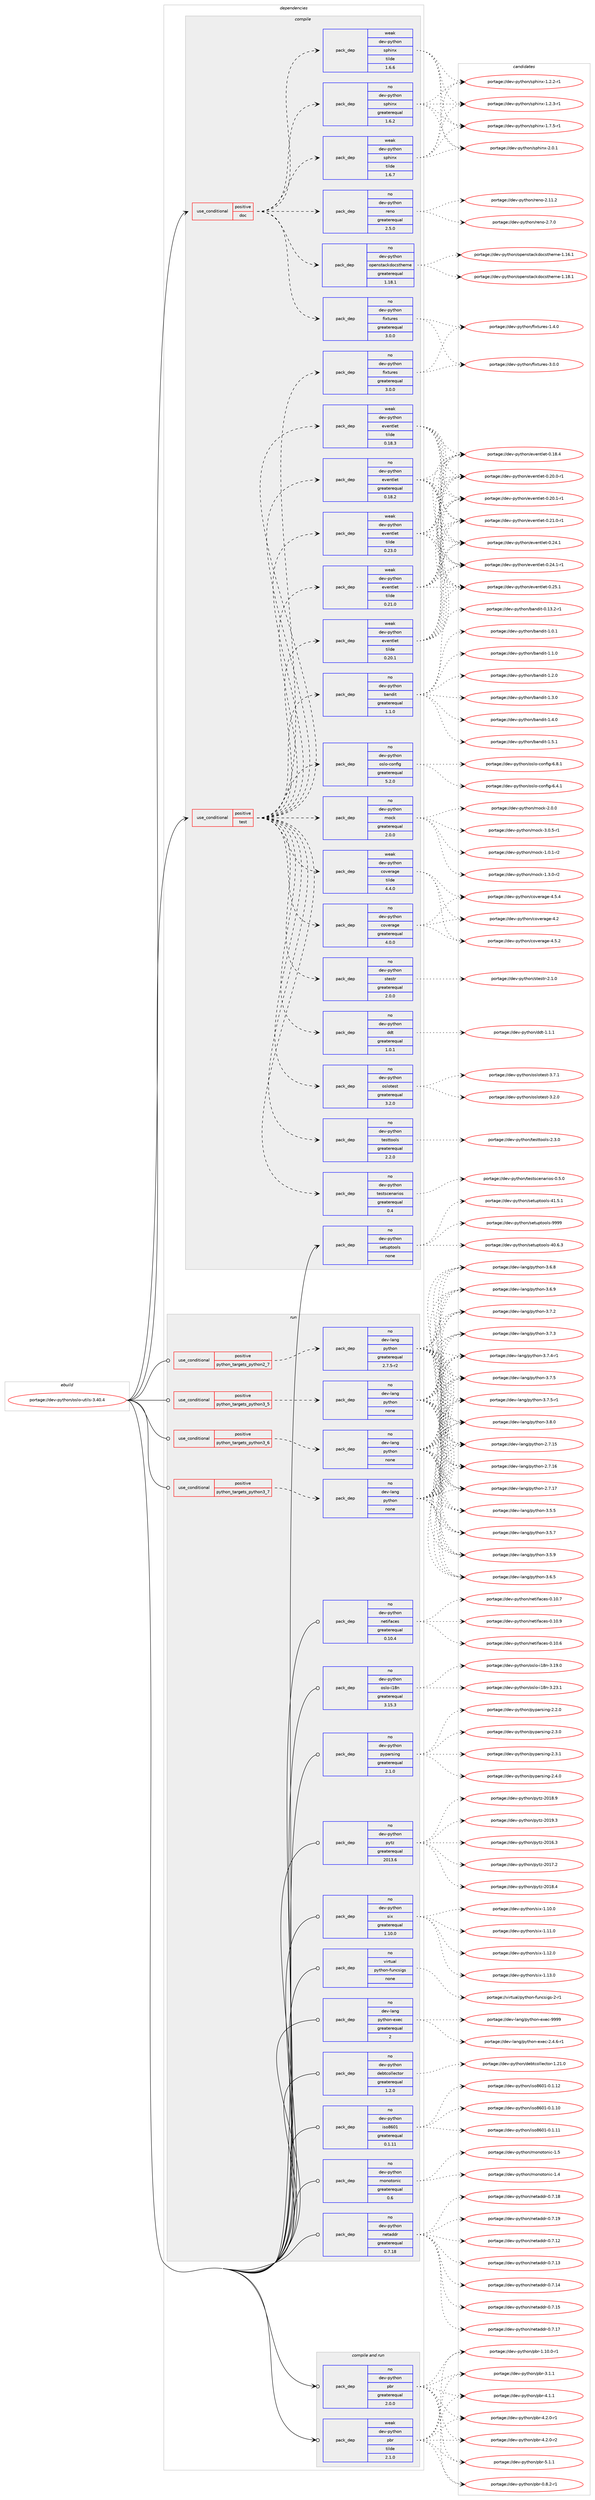 digraph prolog {

# *************
# Graph options
# *************

newrank=true;
concentrate=true;
compound=true;
graph [rankdir=LR,fontname=Helvetica,fontsize=10,ranksep=1.5];#, ranksep=2.5, nodesep=0.2];
edge  [arrowhead=vee];
node  [fontname=Helvetica,fontsize=10];

# **********
# The ebuild
# **********

subgraph cluster_leftcol {
color=gray;
rank=same;
label=<<i>ebuild</i>>;
id [label="portage://dev-python/oslo-utils-3.40.4", color=red, width=4, href="../dev-python/oslo-utils-3.40.4.svg"];
}

# ****************
# The dependencies
# ****************

subgraph cluster_midcol {
color=gray;
label=<<i>dependencies</i>>;
subgraph cluster_compile {
fillcolor="#eeeeee";
style=filled;
label=<<i>compile</i>>;
subgraph cond33153 {
dependency154544 [label=<<TABLE BORDER="0" CELLBORDER="1" CELLSPACING="0" CELLPADDING="4"><TR><TD ROWSPAN="3" CELLPADDING="10">use_conditional</TD></TR><TR><TD>positive</TD></TR><TR><TD>doc</TD></TR></TABLE>>, shape=none, color=red];
subgraph pack118060 {
dependency154545 [label=<<TABLE BORDER="0" CELLBORDER="1" CELLSPACING="0" CELLPADDING="4" WIDTH="220"><TR><TD ROWSPAN="6" CELLPADDING="30">pack_dep</TD></TR><TR><TD WIDTH="110">no</TD></TR><TR><TD>dev-python</TD></TR><TR><TD>sphinx</TD></TR><TR><TD>greaterequal</TD></TR><TR><TD>1.6.2</TD></TR></TABLE>>, shape=none, color=blue];
}
dependency154544:e -> dependency154545:w [weight=20,style="dashed",arrowhead="vee"];
subgraph pack118061 {
dependency154546 [label=<<TABLE BORDER="0" CELLBORDER="1" CELLSPACING="0" CELLPADDING="4" WIDTH="220"><TR><TD ROWSPAN="6" CELLPADDING="30">pack_dep</TD></TR><TR><TD WIDTH="110">weak</TD></TR><TR><TD>dev-python</TD></TR><TR><TD>sphinx</TD></TR><TR><TD>tilde</TD></TR><TR><TD>1.6.6</TD></TR></TABLE>>, shape=none, color=blue];
}
dependency154544:e -> dependency154546:w [weight=20,style="dashed",arrowhead="vee"];
subgraph pack118062 {
dependency154547 [label=<<TABLE BORDER="0" CELLBORDER="1" CELLSPACING="0" CELLPADDING="4" WIDTH="220"><TR><TD ROWSPAN="6" CELLPADDING="30">pack_dep</TD></TR><TR><TD WIDTH="110">weak</TD></TR><TR><TD>dev-python</TD></TR><TR><TD>sphinx</TD></TR><TR><TD>tilde</TD></TR><TR><TD>1.6.7</TD></TR></TABLE>>, shape=none, color=blue];
}
dependency154544:e -> dependency154547:w [weight=20,style="dashed",arrowhead="vee"];
subgraph pack118063 {
dependency154548 [label=<<TABLE BORDER="0" CELLBORDER="1" CELLSPACING="0" CELLPADDING="4" WIDTH="220"><TR><TD ROWSPAN="6" CELLPADDING="30">pack_dep</TD></TR><TR><TD WIDTH="110">no</TD></TR><TR><TD>dev-python</TD></TR><TR><TD>openstackdocstheme</TD></TR><TR><TD>greaterequal</TD></TR><TR><TD>1.18.1</TD></TR></TABLE>>, shape=none, color=blue];
}
dependency154544:e -> dependency154548:w [weight=20,style="dashed",arrowhead="vee"];
subgraph pack118064 {
dependency154549 [label=<<TABLE BORDER="0" CELLBORDER="1" CELLSPACING="0" CELLPADDING="4" WIDTH="220"><TR><TD ROWSPAN="6" CELLPADDING="30">pack_dep</TD></TR><TR><TD WIDTH="110">no</TD></TR><TR><TD>dev-python</TD></TR><TR><TD>reno</TD></TR><TR><TD>greaterequal</TD></TR><TR><TD>2.5.0</TD></TR></TABLE>>, shape=none, color=blue];
}
dependency154544:e -> dependency154549:w [weight=20,style="dashed",arrowhead="vee"];
subgraph pack118065 {
dependency154550 [label=<<TABLE BORDER="0" CELLBORDER="1" CELLSPACING="0" CELLPADDING="4" WIDTH="220"><TR><TD ROWSPAN="6" CELLPADDING="30">pack_dep</TD></TR><TR><TD WIDTH="110">no</TD></TR><TR><TD>dev-python</TD></TR><TR><TD>fixtures</TD></TR><TR><TD>greaterequal</TD></TR><TR><TD>3.0.0</TD></TR></TABLE>>, shape=none, color=blue];
}
dependency154544:e -> dependency154550:w [weight=20,style="dashed",arrowhead="vee"];
}
id:e -> dependency154544:w [weight=20,style="solid",arrowhead="vee"];
subgraph cond33154 {
dependency154551 [label=<<TABLE BORDER="0" CELLBORDER="1" CELLSPACING="0" CELLPADDING="4"><TR><TD ROWSPAN="3" CELLPADDING="10">use_conditional</TD></TR><TR><TD>positive</TD></TR><TR><TD>test</TD></TR></TABLE>>, shape=none, color=red];
subgraph pack118066 {
dependency154552 [label=<<TABLE BORDER="0" CELLBORDER="1" CELLSPACING="0" CELLPADDING="4" WIDTH="220"><TR><TD ROWSPAN="6" CELLPADDING="30">pack_dep</TD></TR><TR><TD WIDTH="110">no</TD></TR><TR><TD>dev-python</TD></TR><TR><TD>eventlet</TD></TR><TR><TD>greaterequal</TD></TR><TR><TD>0.18.2</TD></TR></TABLE>>, shape=none, color=blue];
}
dependency154551:e -> dependency154552:w [weight=20,style="dashed",arrowhead="vee"];
subgraph pack118067 {
dependency154553 [label=<<TABLE BORDER="0" CELLBORDER="1" CELLSPACING="0" CELLPADDING="4" WIDTH="220"><TR><TD ROWSPAN="6" CELLPADDING="30">pack_dep</TD></TR><TR><TD WIDTH="110">weak</TD></TR><TR><TD>dev-python</TD></TR><TR><TD>eventlet</TD></TR><TR><TD>tilde</TD></TR><TR><TD>0.18.3</TD></TR></TABLE>>, shape=none, color=blue];
}
dependency154551:e -> dependency154553:w [weight=20,style="dashed",arrowhead="vee"];
subgraph pack118068 {
dependency154554 [label=<<TABLE BORDER="0" CELLBORDER="1" CELLSPACING="0" CELLPADDING="4" WIDTH="220"><TR><TD ROWSPAN="6" CELLPADDING="30">pack_dep</TD></TR><TR><TD WIDTH="110">weak</TD></TR><TR><TD>dev-python</TD></TR><TR><TD>eventlet</TD></TR><TR><TD>tilde</TD></TR><TR><TD>0.20.1</TD></TR></TABLE>>, shape=none, color=blue];
}
dependency154551:e -> dependency154554:w [weight=20,style="dashed",arrowhead="vee"];
subgraph pack118069 {
dependency154555 [label=<<TABLE BORDER="0" CELLBORDER="1" CELLSPACING="0" CELLPADDING="4" WIDTH="220"><TR><TD ROWSPAN="6" CELLPADDING="30">pack_dep</TD></TR><TR><TD WIDTH="110">weak</TD></TR><TR><TD>dev-python</TD></TR><TR><TD>eventlet</TD></TR><TR><TD>tilde</TD></TR><TR><TD>0.21.0</TD></TR></TABLE>>, shape=none, color=blue];
}
dependency154551:e -> dependency154555:w [weight=20,style="dashed",arrowhead="vee"];
subgraph pack118070 {
dependency154556 [label=<<TABLE BORDER="0" CELLBORDER="1" CELLSPACING="0" CELLPADDING="4" WIDTH="220"><TR><TD ROWSPAN="6" CELLPADDING="30">pack_dep</TD></TR><TR><TD WIDTH="110">weak</TD></TR><TR><TD>dev-python</TD></TR><TR><TD>eventlet</TD></TR><TR><TD>tilde</TD></TR><TR><TD>0.23.0</TD></TR></TABLE>>, shape=none, color=blue];
}
dependency154551:e -> dependency154556:w [weight=20,style="dashed",arrowhead="vee"];
subgraph pack118071 {
dependency154557 [label=<<TABLE BORDER="0" CELLBORDER="1" CELLSPACING="0" CELLPADDING="4" WIDTH="220"><TR><TD ROWSPAN="6" CELLPADDING="30">pack_dep</TD></TR><TR><TD WIDTH="110">no</TD></TR><TR><TD>dev-python</TD></TR><TR><TD>fixtures</TD></TR><TR><TD>greaterequal</TD></TR><TR><TD>3.0.0</TD></TR></TABLE>>, shape=none, color=blue];
}
dependency154551:e -> dependency154557:w [weight=20,style="dashed",arrowhead="vee"];
subgraph pack118072 {
dependency154558 [label=<<TABLE BORDER="0" CELLBORDER="1" CELLSPACING="0" CELLPADDING="4" WIDTH="220"><TR><TD ROWSPAN="6" CELLPADDING="30">pack_dep</TD></TR><TR><TD WIDTH="110">no</TD></TR><TR><TD>dev-python</TD></TR><TR><TD>testscenarios</TD></TR><TR><TD>greaterequal</TD></TR><TR><TD>0.4</TD></TR></TABLE>>, shape=none, color=blue];
}
dependency154551:e -> dependency154558:w [weight=20,style="dashed",arrowhead="vee"];
subgraph pack118073 {
dependency154559 [label=<<TABLE BORDER="0" CELLBORDER="1" CELLSPACING="0" CELLPADDING="4" WIDTH="220"><TR><TD ROWSPAN="6" CELLPADDING="30">pack_dep</TD></TR><TR><TD WIDTH="110">no</TD></TR><TR><TD>dev-python</TD></TR><TR><TD>testtools</TD></TR><TR><TD>greaterequal</TD></TR><TR><TD>2.2.0</TD></TR></TABLE>>, shape=none, color=blue];
}
dependency154551:e -> dependency154559:w [weight=20,style="dashed",arrowhead="vee"];
subgraph pack118074 {
dependency154560 [label=<<TABLE BORDER="0" CELLBORDER="1" CELLSPACING="0" CELLPADDING="4" WIDTH="220"><TR><TD ROWSPAN="6" CELLPADDING="30">pack_dep</TD></TR><TR><TD WIDTH="110">no</TD></TR><TR><TD>dev-python</TD></TR><TR><TD>oslotest</TD></TR><TR><TD>greaterequal</TD></TR><TR><TD>3.2.0</TD></TR></TABLE>>, shape=none, color=blue];
}
dependency154551:e -> dependency154560:w [weight=20,style="dashed",arrowhead="vee"];
subgraph pack118075 {
dependency154561 [label=<<TABLE BORDER="0" CELLBORDER="1" CELLSPACING="0" CELLPADDING="4" WIDTH="220"><TR><TD ROWSPAN="6" CELLPADDING="30">pack_dep</TD></TR><TR><TD WIDTH="110">no</TD></TR><TR><TD>dev-python</TD></TR><TR><TD>ddt</TD></TR><TR><TD>greaterequal</TD></TR><TR><TD>1.0.1</TD></TR></TABLE>>, shape=none, color=blue];
}
dependency154551:e -> dependency154561:w [weight=20,style="dashed",arrowhead="vee"];
subgraph pack118076 {
dependency154562 [label=<<TABLE BORDER="0" CELLBORDER="1" CELLSPACING="0" CELLPADDING="4" WIDTH="220"><TR><TD ROWSPAN="6" CELLPADDING="30">pack_dep</TD></TR><TR><TD WIDTH="110">no</TD></TR><TR><TD>dev-python</TD></TR><TR><TD>stestr</TD></TR><TR><TD>greaterequal</TD></TR><TR><TD>2.0.0</TD></TR></TABLE>>, shape=none, color=blue];
}
dependency154551:e -> dependency154562:w [weight=20,style="dashed",arrowhead="vee"];
subgraph pack118077 {
dependency154563 [label=<<TABLE BORDER="0" CELLBORDER="1" CELLSPACING="0" CELLPADDING="4" WIDTH="220"><TR><TD ROWSPAN="6" CELLPADDING="30">pack_dep</TD></TR><TR><TD WIDTH="110">no</TD></TR><TR><TD>dev-python</TD></TR><TR><TD>coverage</TD></TR><TR><TD>greaterequal</TD></TR><TR><TD>4.0.0</TD></TR></TABLE>>, shape=none, color=blue];
}
dependency154551:e -> dependency154563:w [weight=20,style="dashed",arrowhead="vee"];
subgraph pack118078 {
dependency154564 [label=<<TABLE BORDER="0" CELLBORDER="1" CELLSPACING="0" CELLPADDING="4" WIDTH="220"><TR><TD ROWSPAN="6" CELLPADDING="30">pack_dep</TD></TR><TR><TD WIDTH="110">weak</TD></TR><TR><TD>dev-python</TD></TR><TR><TD>coverage</TD></TR><TR><TD>tilde</TD></TR><TR><TD>4.4.0</TD></TR></TABLE>>, shape=none, color=blue];
}
dependency154551:e -> dependency154564:w [weight=20,style="dashed",arrowhead="vee"];
subgraph pack118079 {
dependency154565 [label=<<TABLE BORDER="0" CELLBORDER="1" CELLSPACING="0" CELLPADDING="4" WIDTH="220"><TR><TD ROWSPAN="6" CELLPADDING="30">pack_dep</TD></TR><TR><TD WIDTH="110">no</TD></TR><TR><TD>dev-python</TD></TR><TR><TD>mock</TD></TR><TR><TD>greaterequal</TD></TR><TR><TD>2.0.0</TD></TR></TABLE>>, shape=none, color=blue];
}
dependency154551:e -> dependency154565:w [weight=20,style="dashed",arrowhead="vee"];
subgraph pack118080 {
dependency154566 [label=<<TABLE BORDER="0" CELLBORDER="1" CELLSPACING="0" CELLPADDING="4" WIDTH="220"><TR><TD ROWSPAN="6" CELLPADDING="30">pack_dep</TD></TR><TR><TD WIDTH="110">no</TD></TR><TR><TD>dev-python</TD></TR><TR><TD>oslo-config</TD></TR><TR><TD>greaterequal</TD></TR><TR><TD>5.2.0</TD></TR></TABLE>>, shape=none, color=blue];
}
dependency154551:e -> dependency154566:w [weight=20,style="dashed",arrowhead="vee"];
subgraph pack118081 {
dependency154567 [label=<<TABLE BORDER="0" CELLBORDER="1" CELLSPACING="0" CELLPADDING="4" WIDTH="220"><TR><TD ROWSPAN="6" CELLPADDING="30">pack_dep</TD></TR><TR><TD WIDTH="110">no</TD></TR><TR><TD>dev-python</TD></TR><TR><TD>bandit</TD></TR><TR><TD>greaterequal</TD></TR><TR><TD>1.1.0</TD></TR></TABLE>>, shape=none, color=blue];
}
dependency154551:e -> dependency154567:w [weight=20,style="dashed",arrowhead="vee"];
}
id:e -> dependency154551:w [weight=20,style="solid",arrowhead="vee"];
subgraph pack118082 {
dependency154568 [label=<<TABLE BORDER="0" CELLBORDER="1" CELLSPACING="0" CELLPADDING="4" WIDTH="220"><TR><TD ROWSPAN="6" CELLPADDING="30">pack_dep</TD></TR><TR><TD WIDTH="110">no</TD></TR><TR><TD>dev-python</TD></TR><TR><TD>setuptools</TD></TR><TR><TD>none</TD></TR><TR><TD></TD></TR></TABLE>>, shape=none, color=blue];
}
id:e -> dependency154568:w [weight=20,style="solid",arrowhead="vee"];
}
subgraph cluster_compileandrun {
fillcolor="#eeeeee";
style=filled;
label=<<i>compile and run</i>>;
subgraph pack118083 {
dependency154569 [label=<<TABLE BORDER="0" CELLBORDER="1" CELLSPACING="0" CELLPADDING="4" WIDTH="220"><TR><TD ROWSPAN="6" CELLPADDING="30">pack_dep</TD></TR><TR><TD WIDTH="110">no</TD></TR><TR><TD>dev-python</TD></TR><TR><TD>pbr</TD></TR><TR><TD>greaterequal</TD></TR><TR><TD>2.0.0</TD></TR></TABLE>>, shape=none, color=blue];
}
id:e -> dependency154569:w [weight=20,style="solid",arrowhead="odotvee"];
subgraph pack118084 {
dependency154570 [label=<<TABLE BORDER="0" CELLBORDER="1" CELLSPACING="0" CELLPADDING="4" WIDTH="220"><TR><TD ROWSPAN="6" CELLPADDING="30">pack_dep</TD></TR><TR><TD WIDTH="110">weak</TD></TR><TR><TD>dev-python</TD></TR><TR><TD>pbr</TD></TR><TR><TD>tilde</TD></TR><TR><TD>2.1.0</TD></TR></TABLE>>, shape=none, color=blue];
}
id:e -> dependency154570:w [weight=20,style="solid",arrowhead="odotvee"];
}
subgraph cluster_run {
fillcolor="#eeeeee";
style=filled;
label=<<i>run</i>>;
subgraph cond33155 {
dependency154571 [label=<<TABLE BORDER="0" CELLBORDER="1" CELLSPACING="0" CELLPADDING="4"><TR><TD ROWSPAN="3" CELLPADDING="10">use_conditional</TD></TR><TR><TD>positive</TD></TR><TR><TD>python_targets_python2_7</TD></TR></TABLE>>, shape=none, color=red];
subgraph pack118085 {
dependency154572 [label=<<TABLE BORDER="0" CELLBORDER="1" CELLSPACING="0" CELLPADDING="4" WIDTH="220"><TR><TD ROWSPAN="6" CELLPADDING="30">pack_dep</TD></TR><TR><TD WIDTH="110">no</TD></TR><TR><TD>dev-lang</TD></TR><TR><TD>python</TD></TR><TR><TD>greaterequal</TD></TR><TR><TD>2.7.5-r2</TD></TR></TABLE>>, shape=none, color=blue];
}
dependency154571:e -> dependency154572:w [weight=20,style="dashed",arrowhead="vee"];
}
id:e -> dependency154571:w [weight=20,style="solid",arrowhead="odot"];
subgraph cond33156 {
dependency154573 [label=<<TABLE BORDER="0" CELLBORDER="1" CELLSPACING="0" CELLPADDING="4"><TR><TD ROWSPAN="3" CELLPADDING="10">use_conditional</TD></TR><TR><TD>positive</TD></TR><TR><TD>python_targets_python3_5</TD></TR></TABLE>>, shape=none, color=red];
subgraph pack118086 {
dependency154574 [label=<<TABLE BORDER="0" CELLBORDER="1" CELLSPACING="0" CELLPADDING="4" WIDTH="220"><TR><TD ROWSPAN="6" CELLPADDING="30">pack_dep</TD></TR><TR><TD WIDTH="110">no</TD></TR><TR><TD>dev-lang</TD></TR><TR><TD>python</TD></TR><TR><TD>none</TD></TR><TR><TD></TD></TR></TABLE>>, shape=none, color=blue];
}
dependency154573:e -> dependency154574:w [weight=20,style="dashed",arrowhead="vee"];
}
id:e -> dependency154573:w [weight=20,style="solid",arrowhead="odot"];
subgraph cond33157 {
dependency154575 [label=<<TABLE BORDER="0" CELLBORDER="1" CELLSPACING="0" CELLPADDING="4"><TR><TD ROWSPAN="3" CELLPADDING="10">use_conditional</TD></TR><TR><TD>positive</TD></TR><TR><TD>python_targets_python3_6</TD></TR></TABLE>>, shape=none, color=red];
subgraph pack118087 {
dependency154576 [label=<<TABLE BORDER="0" CELLBORDER="1" CELLSPACING="0" CELLPADDING="4" WIDTH="220"><TR><TD ROWSPAN="6" CELLPADDING="30">pack_dep</TD></TR><TR><TD WIDTH="110">no</TD></TR><TR><TD>dev-lang</TD></TR><TR><TD>python</TD></TR><TR><TD>none</TD></TR><TR><TD></TD></TR></TABLE>>, shape=none, color=blue];
}
dependency154575:e -> dependency154576:w [weight=20,style="dashed",arrowhead="vee"];
}
id:e -> dependency154575:w [weight=20,style="solid",arrowhead="odot"];
subgraph cond33158 {
dependency154577 [label=<<TABLE BORDER="0" CELLBORDER="1" CELLSPACING="0" CELLPADDING="4"><TR><TD ROWSPAN="3" CELLPADDING="10">use_conditional</TD></TR><TR><TD>positive</TD></TR><TR><TD>python_targets_python3_7</TD></TR></TABLE>>, shape=none, color=red];
subgraph pack118088 {
dependency154578 [label=<<TABLE BORDER="0" CELLBORDER="1" CELLSPACING="0" CELLPADDING="4" WIDTH="220"><TR><TD ROWSPAN="6" CELLPADDING="30">pack_dep</TD></TR><TR><TD WIDTH="110">no</TD></TR><TR><TD>dev-lang</TD></TR><TR><TD>python</TD></TR><TR><TD>none</TD></TR><TR><TD></TD></TR></TABLE>>, shape=none, color=blue];
}
dependency154577:e -> dependency154578:w [weight=20,style="dashed",arrowhead="vee"];
}
id:e -> dependency154577:w [weight=20,style="solid",arrowhead="odot"];
subgraph pack118089 {
dependency154579 [label=<<TABLE BORDER="0" CELLBORDER="1" CELLSPACING="0" CELLPADDING="4" WIDTH="220"><TR><TD ROWSPAN="6" CELLPADDING="30">pack_dep</TD></TR><TR><TD WIDTH="110">no</TD></TR><TR><TD>dev-lang</TD></TR><TR><TD>python-exec</TD></TR><TR><TD>greaterequal</TD></TR><TR><TD>2</TD></TR></TABLE>>, shape=none, color=blue];
}
id:e -> dependency154579:w [weight=20,style="solid",arrowhead="odot"];
subgraph pack118090 {
dependency154580 [label=<<TABLE BORDER="0" CELLBORDER="1" CELLSPACING="0" CELLPADDING="4" WIDTH="220"><TR><TD ROWSPAN="6" CELLPADDING="30">pack_dep</TD></TR><TR><TD WIDTH="110">no</TD></TR><TR><TD>dev-python</TD></TR><TR><TD>debtcollector</TD></TR><TR><TD>greaterequal</TD></TR><TR><TD>1.2.0</TD></TR></TABLE>>, shape=none, color=blue];
}
id:e -> dependency154580:w [weight=20,style="solid",arrowhead="odot"];
subgraph pack118091 {
dependency154581 [label=<<TABLE BORDER="0" CELLBORDER="1" CELLSPACING="0" CELLPADDING="4" WIDTH="220"><TR><TD ROWSPAN="6" CELLPADDING="30">pack_dep</TD></TR><TR><TD WIDTH="110">no</TD></TR><TR><TD>dev-python</TD></TR><TR><TD>iso8601</TD></TR><TR><TD>greaterequal</TD></TR><TR><TD>0.1.11</TD></TR></TABLE>>, shape=none, color=blue];
}
id:e -> dependency154581:w [weight=20,style="solid",arrowhead="odot"];
subgraph pack118092 {
dependency154582 [label=<<TABLE BORDER="0" CELLBORDER="1" CELLSPACING="0" CELLPADDING="4" WIDTH="220"><TR><TD ROWSPAN="6" CELLPADDING="30">pack_dep</TD></TR><TR><TD WIDTH="110">no</TD></TR><TR><TD>dev-python</TD></TR><TR><TD>monotonic</TD></TR><TR><TD>greaterequal</TD></TR><TR><TD>0.6</TD></TR></TABLE>>, shape=none, color=blue];
}
id:e -> dependency154582:w [weight=20,style="solid",arrowhead="odot"];
subgraph pack118093 {
dependency154583 [label=<<TABLE BORDER="0" CELLBORDER="1" CELLSPACING="0" CELLPADDING="4" WIDTH="220"><TR><TD ROWSPAN="6" CELLPADDING="30">pack_dep</TD></TR><TR><TD WIDTH="110">no</TD></TR><TR><TD>dev-python</TD></TR><TR><TD>netaddr</TD></TR><TR><TD>greaterequal</TD></TR><TR><TD>0.7.18</TD></TR></TABLE>>, shape=none, color=blue];
}
id:e -> dependency154583:w [weight=20,style="solid",arrowhead="odot"];
subgraph pack118094 {
dependency154584 [label=<<TABLE BORDER="0" CELLBORDER="1" CELLSPACING="0" CELLPADDING="4" WIDTH="220"><TR><TD ROWSPAN="6" CELLPADDING="30">pack_dep</TD></TR><TR><TD WIDTH="110">no</TD></TR><TR><TD>dev-python</TD></TR><TR><TD>netifaces</TD></TR><TR><TD>greaterequal</TD></TR><TR><TD>0.10.4</TD></TR></TABLE>>, shape=none, color=blue];
}
id:e -> dependency154584:w [weight=20,style="solid",arrowhead="odot"];
subgraph pack118095 {
dependency154585 [label=<<TABLE BORDER="0" CELLBORDER="1" CELLSPACING="0" CELLPADDING="4" WIDTH="220"><TR><TD ROWSPAN="6" CELLPADDING="30">pack_dep</TD></TR><TR><TD WIDTH="110">no</TD></TR><TR><TD>dev-python</TD></TR><TR><TD>oslo-i18n</TD></TR><TR><TD>greaterequal</TD></TR><TR><TD>3.15.3</TD></TR></TABLE>>, shape=none, color=blue];
}
id:e -> dependency154585:w [weight=20,style="solid",arrowhead="odot"];
subgraph pack118096 {
dependency154586 [label=<<TABLE BORDER="0" CELLBORDER="1" CELLSPACING="0" CELLPADDING="4" WIDTH="220"><TR><TD ROWSPAN="6" CELLPADDING="30">pack_dep</TD></TR><TR><TD WIDTH="110">no</TD></TR><TR><TD>dev-python</TD></TR><TR><TD>pyparsing</TD></TR><TR><TD>greaterequal</TD></TR><TR><TD>2.1.0</TD></TR></TABLE>>, shape=none, color=blue];
}
id:e -> dependency154586:w [weight=20,style="solid",arrowhead="odot"];
subgraph pack118097 {
dependency154587 [label=<<TABLE BORDER="0" CELLBORDER="1" CELLSPACING="0" CELLPADDING="4" WIDTH="220"><TR><TD ROWSPAN="6" CELLPADDING="30">pack_dep</TD></TR><TR><TD WIDTH="110">no</TD></TR><TR><TD>dev-python</TD></TR><TR><TD>pytz</TD></TR><TR><TD>greaterequal</TD></TR><TR><TD>2013.6</TD></TR></TABLE>>, shape=none, color=blue];
}
id:e -> dependency154587:w [weight=20,style="solid",arrowhead="odot"];
subgraph pack118098 {
dependency154588 [label=<<TABLE BORDER="0" CELLBORDER="1" CELLSPACING="0" CELLPADDING="4" WIDTH="220"><TR><TD ROWSPAN="6" CELLPADDING="30">pack_dep</TD></TR><TR><TD WIDTH="110">no</TD></TR><TR><TD>dev-python</TD></TR><TR><TD>six</TD></TR><TR><TD>greaterequal</TD></TR><TR><TD>1.10.0</TD></TR></TABLE>>, shape=none, color=blue];
}
id:e -> dependency154588:w [weight=20,style="solid",arrowhead="odot"];
subgraph pack118099 {
dependency154589 [label=<<TABLE BORDER="0" CELLBORDER="1" CELLSPACING="0" CELLPADDING="4" WIDTH="220"><TR><TD ROWSPAN="6" CELLPADDING="30">pack_dep</TD></TR><TR><TD WIDTH="110">no</TD></TR><TR><TD>virtual</TD></TR><TR><TD>python-funcsigs</TD></TR><TR><TD>none</TD></TR><TR><TD></TD></TR></TABLE>>, shape=none, color=blue];
}
id:e -> dependency154589:w [weight=20,style="solid",arrowhead="odot"];
}
}

# **************
# The candidates
# **************

subgraph cluster_choices {
rank=same;
color=gray;
label=<<i>candidates</i>>;

subgraph choice118060 {
color=black;
nodesep=1;
choiceportage10010111845112121116104111110471151121041051101204549465046504511449 [label="portage://dev-python/sphinx-1.2.2-r1", color=red, width=4,href="../dev-python/sphinx-1.2.2-r1.svg"];
choiceportage10010111845112121116104111110471151121041051101204549465046514511449 [label="portage://dev-python/sphinx-1.2.3-r1", color=red, width=4,href="../dev-python/sphinx-1.2.3-r1.svg"];
choiceportage10010111845112121116104111110471151121041051101204549465546534511449 [label="portage://dev-python/sphinx-1.7.5-r1", color=red, width=4,href="../dev-python/sphinx-1.7.5-r1.svg"];
choiceportage1001011184511212111610411111047115112104105110120455046484649 [label="portage://dev-python/sphinx-2.0.1", color=red, width=4,href="../dev-python/sphinx-2.0.1.svg"];
dependency154545:e -> choiceportage10010111845112121116104111110471151121041051101204549465046504511449:w [style=dotted,weight="100"];
dependency154545:e -> choiceportage10010111845112121116104111110471151121041051101204549465046514511449:w [style=dotted,weight="100"];
dependency154545:e -> choiceportage10010111845112121116104111110471151121041051101204549465546534511449:w [style=dotted,weight="100"];
dependency154545:e -> choiceportage1001011184511212111610411111047115112104105110120455046484649:w [style=dotted,weight="100"];
}
subgraph choice118061 {
color=black;
nodesep=1;
choiceportage10010111845112121116104111110471151121041051101204549465046504511449 [label="portage://dev-python/sphinx-1.2.2-r1", color=red, width=4,href="../dev-python/sphinx-1.2.2-r1.svg"];
choiceportage10010111845112121116104111110471151121041051101204549465046514511449 [label="portage://dev-python/sphinx-1.2.3-r1", color=red, width=4,href="../dev-python/sphinx-1.2.3-r1.svg"];
choiceportage10010111845112121116104111110471151121041051101204549465546534511449 [label="portage://dev-python/sphinx-1.7.5-r1", color=red, width=4,href="../dev-python/sphinx-1.7.5-r1.svg"];
choiceportage1001011184511212111610411111047115112104105110120455046484649 [label="portage://dev-python/sphinx-2.0.1", color=red, width=4,href="../dev-python/sphinx-2.0.1.svg"];
dependency154546:e -> choiceportage10010111845112121116104111110471151121041051101204549465046504511449:w [style=dotted,weight="100"];
dependency154546:e -> choiceportage10010111845112121116104111110471151121041051101204549465046514511449:w [style=dotted,weight="100"];
dependency154546:e -> choiceportage10010111845112121116104111110471151121041051101204549465546534511449:w [style=dotted,weight="100"];
dependency154546:e -> choiceportage1001011184511212111610411111047115112104105110120455046484649:w [style=dotted,weight="100"];
}
subgraph choice118062 {
color=black;
nodesep=1;
choiceportage10010111845112121116104111110471151121041051101204549465046504511449 [label="portage://dev-python/sphinx-1.2.2-r1", color=red, width=4,href="../dev-python/sphinx-1.2.2-r1.svg"];
choiceportage10010111845112121116104111110471151121041051101204549465046514511449 [label="portage://dev-python/sphinx-1.2.3-r1", color=red, width=4,href="../dev-python/sphinx-1.2.3-r1.svg"];
choiceportage10010111845112121116104111110471151121041051101204549465546534511449 [label="portage://dev-python/sphinx-1.7.5-r1", color=red, width=4,href="../dev-python/sphinx-1.7.5-r1.svg"];
choiceportage1001011184511212111610411111047115112104105110120455046484649 [label="portage://dev-python/sphinx-2.0.1", color=red, width=4,href="../dev-python/sphinx-2.0.1.svg"];
dependency154547:e -> choiceportage10010111845112121116104111110471151121041051101204549465046504511449:w [style=dotted,weight="100"];
dependency154547:e -> choiceportage10010111845112121116104111110471151121041051101204549465046514511449:w [style=dotted,weight="100"];
dependency154547:e -> choiceportage10010111845112121116104111110471151121041051101204549465546534511449:w [style=dotted,weight="100"];
dependency154547:e -> choiceportage1001011184511212111610411111047115112104105110120455046484649:w [style=dotted,weight="100"];
}
subgraph choice118063 {
color=black;
nodesep=1;
choiceportage100101118451121211161041111104711111210111011511697991071001119911511610410110910145494649544649 [label="portage://dev-python/openstackdocstheme-1.16.1", color=red, width=4,href="../dev-python/openstackdocstheme-1.16.1.svg"];
choiceportage100101118451121211161041111104711111210111011511697991071001119911511610410110910145494649564649 [label="portage://dev-python/openstackdocstheme-1.18.1", color=red, width=4,href="../dev-python/openstackdocstheme-1.18.1.svg"];
dependency154548:e -> choiceportage100101118451121211161041111104711111210111011511697991071001119911511610410110910145494649544649:w [style=dotted,weight="100"];
dependency154548:e -> choiceportage100101118451121211161041111104711111210111011511697991071001119911511610410110910145494649564649:w [style=dotted,weight="100"];
}
subgraph choice118064 {
color=black;
nodesep=1;
choiceportage100101118451121211161041111104711410111011145504649494650 [label="portage://dev-python/reno-2.11.2", color=red, width=4,href="../dev-python/reno-2.11.2.svg"];
choiceportage1001011184511212111610411111047114101110111455046554648 [label="portage://dev-python/reno-2.7.0", color=red, width=4,href="../dev-python/reno-2.7.0.svg"];
dependency154549:e -> choiceportage100101118451121211161041111104711410111011145504649494650:w [style=dotted,weight="100"];
dependency154549:e -> choiceportage1001011184511212111610411111047114101110111455046554648:w [style=dotted,weight="100"];
}
subgraph choice118065 {
color=black;
nodesep=1;
choiceportage1001011184511212111610411111047102105120116117114101115454946524648 [label="portage://dev-python/fixtures-1.4.0", color=red, width=4,href="../dev-python/fixtures-1.4.0.svg"];
choiceportage1001011184511212111610411111047102105120116117114101115455146484648 [label="portage://dev-python/fixtures-3.0.0", color=red, width=4,href="../dev-python/fixtures-3.0.0.svg"];
dependency154550:e -> choiceportage1001011184511212111610411111047102105120116117114101115454946524648:w [style=dotted,weight="100"];
dependency154550:e -> choiceportage1001011184511212111610411111047102105120116117114101115455146484648:w [style=dotted,weight="100"];
}
subgraph choice118066 {
color=black;
nodesep=1;
choiceportage100101118451121211161041111104710111810111011610810111645484649564652 [label="portage://dev-python/eventlet-0.18.4", color=red, width=4,href="../dev-python/eventlet-0.18.4.svg"];
choiceportage1001011184511212111610411111047101118101110116108101116454846504846484511449 [label="portage://dev-python/eventlet-0.20.0-r1", color=red, width=4,href="../dev-python/eventlet-0.20.0-r1.svg"];
choiceportage1001011184511212111610411111047101118101110116108101116454846504846494511449 [label="portage://dev-python/eventlet-0.20.1-r1", color=red, width=4,href="../dev-python/eventlet-0.20.1-r1.svg"];
choiceportage1001011184511212111610411111047101118101110116108101116454846504946484511449 [label="portage://dev-python/eventlet-0.21.0-r1", color=red, width=4,href="../dev-python/eventlet-0.21.0-r1.svg"];
choiceportage100101118451121211161041111104710111810111011610810111645484650524649 [label="portage://dev-python/eventlet-0.24.1", color=red, width=4,href="../dev-python/eventlet-0.24.1.svg"];
choiceportage1001011184511212111610411111047101118101110116108101116454846505246494511449 [label="portage://dev-python/eventlet-0.24.1-r1", color=red, width=4,href="../dev-python/eventlet-0.24.1-r1.svg"];
choiceportage100101118451121211161041111104710111810111011610810111645484650534649 [label="portage://dev-python/eventlet-0.25.1", color=red, width=4,href="../dev-python/eventlet-0.25.1.svg"];
dependency154552:e -> choiceportage100101118451121211161041111104710111810111011610810111645484649564652:w [style=dotted,weight="100"];
dependency154552:e -> choiceportage1001011184511212111610411111047101118101110116108101116454846504846484511449:w [style=dotted,weight="100"];
dependency154552:e -> choiceportage1001011184511212111610411111047101118101110116108101116454846504846494511449:w [style=dotted,weight="100"];
dependency154552:e -> choiceportage1001011184511212111610411111047101118101110116108101116454846504946484511449:w [style=dotted,weight="100"];
dependency154552:e -> choiceportage100101118451121211161041111104710111810111011610810111645484650524649:w [style=dotted,weight="100"];
dependency154552:e -> choiceportage1001011184511212111610411111047101118101110116108101116454846505246494511449:w [style=dotted,weight="100"];
dependency154552:e -> choiceportage100101118451121211161041111104710111810111011610810111645484650534649:w [style=dotted,weight="100"];
}
subgraph choice118067 {
color=black;
nodesep=1;
choiceportage100101118451121211161041111104710111810111011610810111645484649564652 [label="portage://dev-python/eventlet-0.18.4", color=red, width=4,href="../dev-python/eventlet-0.18.4.svg"];
choiceportage1001011184511212111610411111047101118101110116108101116454846504846484511449 [label="portage://dev-python/eventlet-0.20.0-r1", color=red, width=4,href="../dev-python/eventlet-0.20.0-r1.svg"];
choiceportage1001011184511212111610411111047101118101110116108101116454846504846494511449 [label="portage://dev-python/eventlet-0.20.1-r1", color=red, width=4,href="../dev-python/eventlet-0.20.1-r1.svg"];
choiceportage1001011184511212111610411111047101118101110116108101116454846504946484511449 [label="portage://dev-python/eventlet-0.21.0-r1", color=red, width=4,href="../dev-python/eventlet-0.21.0-r1.svg"];
choiceportage100101118451121211161041111104710111810111011610810111645484650524649 [label="portage://dev-python/eventlet-0.24.1", color=red, width=4,href="../dev-python/eventlet-0.24.1.svg"];
choiceportage1001011184511212111610411111047101118101110116108101116454846505246494511449 [label="portage://dev-python/eventlet-0.24.1-r1", color=red, width=4,href="../dev-python/eventlet-0.24.1-r1.svg"];
choiceportage100101118451121211161041111104710111810111011610810111645484650534649 [label="portage://dev-python/eventlet-0.25.1", color=red, width=4,href="../dev-python/eventlet-0.25.1.svg"];
dependency154553:e -> choiceportage100101118451121211161041111104710111810111011610810111645484649564652:w [style=dotted,weight="100"];
dependency154553:e -> choiceportage1001011184511212111610411111047101118101110116108101116454846504846484511449:w [style=dotted,weight="100"];
dependency154553:e -> choiceportage1001011184511212111610411111047101118101110116108101116454846504846494511449:w [style=dotted,weight="100"];
dependency154553:e -> choiceportage1001011184511212111610411111047101118101110116108101116454846504946484511449:w [style=dotted,weight="100"];
dependency154553:e -> choiceportage100101118451121211161041111104710111810111011610810111645484650524649:w [style=dotted,weight="100"];
dependency154553:e -> choiceportage1001011184511212111610411111047101118101110116108101116454846505246494511449:w [style=dotted,weight="100"];
dependency154553:e -> choiceportage100101118451121211161041111104710111810111011610810111645484650534649:w [style=dotted,weight="100"];
}
subgraph choice118068 {
color=black;
nodesep=1;
choiceportage100101118451121211161041111104710111810111011610810111645484649564652 [label="portage://dev-python/eventlet-0.18.4", color=red, width=4,href="../dev-python/eventlet-0.18.4.svg"];
choiceportage1001011184511212111610411111047101118101110116108101116454846504846484511449 [label="portage://dev-python/eventlet-0.20.0-r1", color=red, width=4,href="../dev-python/eventlet-0.20.0-r1.svg"];
choiceportage1001011184511212111610411111047101118101110116108101116454846504846494511449 [label="portage://dev-python/eventlet-0.20.1-r1", color=red, width=4,href="../dev-python/eventlet-0.20.1-r1.svg"];
choiceportage1001011184511212111610411111047101118101110116108101116454846504946484511449 [label="portage://dev-python/eventlet-0.21.0-r1", color=red, width=4,href="../dev-python/eventlet-0.21.0-r1.svg"];
choiceportage100101118451121211161041111104710111810111011610810111645484650524649 [label="portage://dev-python/eventlet-0.24.1", color=red, width=4,href="../dev-python/eventlet-0.24.1.svg"];
choiceportage1001011184511212111610411111047101118101110116108101116454846505246494511449 [label="portage://dev-python/eventlet-0.24.1-r1", color=red, width=4,href="../dev-python/eventlet-0.24.1-r1.svg"];
choiceportage100101118451121211161041111104710111810111011610810111645484650534649 [label="portage://dev-python/eventlet-0.25.1", color=red, width=4,href="../dev-python/eventlet-0.25.1.svg"];
dependency154554:e -> choiceportage100101118451121211161041111104710111810111011610810111645484649564652:w [style=dotted,weight="100"];
dependency154554:e -> choiceportage1001011184511212111610411111047101118101110116108101116454846504846484511449:w [style=dotted,weight="100"];
dependency154554:e -> choiceportage1001011184511212111610411111047101118101110116108101116454846504846494511449:w [style=dotted,weight="100"];
dependency154554:e -> choiceportage1001011184511212111610411111047101118101110116108101116454846504946484511449:w [style=dotted,weight="100"];
dependency154554:e -> choiceportage100101118451121211161041111104710111810111011610810111645484650524649:w [style=dotted,weight="100"];
dependency154554:e -> choiceportage1001011184511212111610411111047101118101110116108101116454846505246494511449:w [style=dotted,weight="100"];
dependency154554:e -> choiceportage100101118451121211161041111104710111810111011610810111645484650534649:w [style=dotted,weight="100"];
}
subgraph choice118069 {
color=black;
nodesep=1;
choiceportage100101118451121211161041111104710111810111011610810111645484649564652 [label="portage://dev-python/eventlet-0.18.4", color=red, width=4,href="../dev-python/eventlet-0.18.4.svg"];
choiceportage1001011184511212111610411111047101118101110116108101116454846504846484511449 [label="portage://dev-python/eventlet-0.20.0-r1", color=red, width=4,href="../dev-python/eventlet-0.20.0-r1.svg"];
choiceportage1001011184511212111610411111047101118101110116108101116454846504846494511449 [label="portage://dev-python/eventlet-0.20.1-r1", color=red, width=4,href="../dev-python/eventlet-0.20.1-r1.svg"];
choiceportage1001011184511212111610411111047101118101110116108101116454846504946484511449 [label="portage://dev-python/eventlet-0.21.0-r1", color=red, width=4,href="../dev-python/eventlet-0.21.0-r1.svg"];
choiceportage100101118451121211161041111104710111810111011610810111645484650524649 [label="portage://dev-python/eventlet-0.24.1", color=red, width=4,href="../dev-python/eventlet-0.24.1.svg"];
choiceportage1001011184511212111610411111047101118101110116108101116454846505246494511449 [label="portage://dev-python/eventlet-0.24.1-r1", color=red, width=4,href="../dev-python/eventlet-0.24.1-r1.svg"];
choiceportage100101118451121211161041111104710111810111011610810111645484650534649 [label="portage://dev-python/eventlet-0.25.1", color=red, width=4,href="../dev-python/eventlet-0.25.1.svg"];
dependency154555:e -> choiceportage100101118451121211161041111104710111810111011610810111645484649564652:w [style=dotted,weight="100"];
dependency154555:e -> choiceportage1001011184511212111610411111047101118101110116108101116454846504846484511449:w [style=dotted,weight="100"];
dependency154555:e -> choiceportage1001011184511212111610411111047101118101110116108101116454846504846494511449:w [style=dotted,weight="100"];
dependency154555:e -> choiceportage1001011184511212111610411111047101118101110116108101116454846504946484511449:w [style=dotted,weight="100"];
dependency154555:e -> choiceportage100101118451121211161041111104710111810111011610810111645484650524649:w [style=dotted,weight="100"];
dependency154555:e -> choiceportage1001011184511212111610411111047101118101110116108101116454846505246494511449:w [style=dotted,weight="100"];
dependency154555:e -> choiceportage100101118451121211161041111104710111810111011610810111645484650534649:w [style=dotted,weight="100"];
}
subgraph choice118070 {
color=black;
nodesep=1;
choiceportage100101118451121211161041111104710111810111011610810111645484649564652 [label="portage://dev-python/eventlet-0.18.4", color=red, width=4,href="../dev-python/eventlet-0.18.4.svg"];
choiceportage1001011184511212111610411111047101118101110116108101116454846504846484511449 [label="portage://dev-python/eventlet-0.20.0-r1", color=red, width=4,href="../dev-python/eventlet-0.20.0-r1.svg"];
choiceportage1001011184511212111610411111047101118101110116108101116454846504846494511449 [label="portage://dev-python/eventlet-0.20.1-r1", color=red, width=4,href="../dev-python/eventlet-0.20.1-r1.svg"];
choiceportage1001011184511212111610411111047101118101110116108101116454846504946484511449 [label="portage://dev-python/eventlet-0.21.0-r1", color=red, width=4,href="../dev-python/eventlet-0.21.0-r1.svg"];
choiceportage100101118451121211161041111104710111810111011610810111645484650524649 [label="portage://dev-python/eventlet-0.24.1", color=red, width=4,href="../dev-python/eventlet-0.24.1.svg"];
choiceportage1001011184511212111610411111047101118101110116108101116454846505246494511449 [label="portage://dev-python/eventlet-0.24.1-r1", color=red, width=4,href="../dev-python/eventlet-0.24.1-r1.svg"];
choiceportage100101118451121211161041111104710111810111011610810111645484650534649 [label="portage://dev-python/eventlet-0.25.1", color=red, width=4,href="../dev-python/eventlet-0.25.1.svg"];
dependency154556:e -> choiceportage100101118451121211161041111104710111810111011610810111645484649564652:w [style=dotted,weight="100"];
dependency154556:e -> choiceportage1001011184511212111610411111047101118101110116108101116454846504846484511449:w [style=dotted,weight="100"];
dependency154556:e -> choiceportage1001011184511212111610411111047101118101110116108101116454846504846494511449:w [style=dotted,weight="100"];
dependency154556:e -> choiceportage1001011184511212111610411111047101118101110116108101116454846504946484511449:w [style=dotted,weight="100"];
dependency154556:e -> choiceportage100101118451121211161041111104710111810111011610810111645484650524649:w [style=dotted,weight="100"];
dependency154556:e -> choiceportage1001011184511212111610411111047101118101110116108101116454846505246494511449:w [style=dotted,weight="100"];
dependency154556:e -> choiceportage100101118451121211161041111104710111810111011610810111645484650534649:w [style=dotted,weight="100"];
}
subgraph choice118071 {
color=black;
nodesep=1;
choiceportage1001011184511212111610411111047102105120116117114101115454946524648 [label="portage://dev-python/fixtures-1.4.0", color=red, width=4,href="../dev-python/fixtures-1.4.0.svg"];
choiceportage1001011184511212111610411111047102105120116117114101115455146484648 [label="portage://dev-python/fixtures-3.0.0", color=red, width=4,href="../dev-python/fixtures-3.0.0.svg"];
dependency154557:e -> choiceportage1001011184511212111610411111047102105120116117114101115454946524648:w [style=dotted,weight="100"];
dependency154557:e -> choiceportage1001011184511212111610411111047102105120116117114101115455146484648:w [style=dotted,weight="100"];
}
subgraph choice118072 {
color=black;
nodesep=1;
choiceportage10010111845112121116104111110471161011151161159910111097114105111115454846534648 [label="portage://dev-python/testscenarios-0.5.0", color=red, width=4,href="../dev-python/testscenarios-0.5.0.svg"];
dependency154558:e -> choiceportage10010111845112121116104111110471161011151161159910111097114105111115454846534648:w [style=dotted,weight="100"];
}
subgraph choice118073 {
color=black;
nodesep=1;
choiceportage1001011184511212111610411111047116101115116116111111108115455046514648 [label="portage://dev-python/testtools-2.3.0", color=red, width=4,href="../dev-python/testtools-2.3.0.svg"];
dependency154559:e -> choiceportage1001011184511212111610411111047116101115116116111111108115455046514648:w [style=dotted,weight="100"];
}
subgraph choice118074 {
color=black;
nodesep=1;
choiceportage1001011184511212111610411111047111115108111116101115116455146504648 [label="portage://dev-python/oslotest-3.2.0", color=red, width=4,href="../dev-python/oslotest-3.2.0.svg"];
choiceportage1001011184511212111610411111047111115108111116101115116455146554649 [label="portage://dev-python/oslotest-3.7.1", color=red, width=4,href="../dev-python/oslotest-3.7.1.svg"];
dependency154560:e -> choiceportage1001011184511212111610411111047111115108111116101115116455146504648:w [style=dotted,weight="100"];
dependency154560:e -> choiceportage1001011184511212111610411111047111115108111116101115116455146554649:w [style=dotted,weight="100"];
}
subgraph choice118075 {
color=black;
nodesep=1;
choiceportage1001011184511212111610411111047100100116454946494649 [label="portage://dev-python/ddt-1.1.1", color=red, width=4,href="../dev-python/ddt-1.1.1.svg"];
dependency154561:e -> choiceportage1001011184511212111610411111047100100116454946494649:w [style=dotted,weight="100"];
}
subgraph choice118076 {
color=black;
nodesep=1;
choiceportage1001011184511212111610411111047115116101115116114455046494648 [label="portage://dev-python/stestr-2.1.0", color=red, width=4,href="../dev-python/stestr-2.1.0.svg"];
dependency154562:e -> choiceportage1001011184511212111610411111047115116101115116114455046494648:w [style=dotted,weight="100"];
}
subgraph choice118077 {
color=black;
nodesep=1;
choiceportage1001011184511212111610411111047991111181011149710310145524650 [label="portage://dev-python/coverage-4.2", color=red, width=4,href="../dev-python/coverage-4.2.svg"];
choiceportage10010111845112121116104111110479911111810111497103101455246534650 [label="portage://dev-python/coverage-4.5.2", color=red, width=4,href="../dev-python/coverage-4.5.2.svg"];
choiceportage10010111845112121116104111110479911111810111497103101455246534652 [label="portage://dev-python/coverage-4.5.4", color=red, width=4,href="../dev-python/coverage-4.5.4.svg"];
dependency154563:e -> choiceportage1001011184511212111610411111047991111181011149710310145524650:w [style=dotted,weight="100"];
dependency154563:e -> choiceportage10010111845112121116104111110479911111810111497103101455246534650:w [style=dotted,weight="100"];
dependency154563:e -> choiceportage10010111845112121116104111110479911111810111497103101455246534652:w [style=dotted,weight="100"];
}
subgraph choice118078 {
color=black;
nodesep=1;
choiceportage1001011184511212111610411111047991111181011149710310145524650 [label="portage://dev-python/coverage-4.2", color=red, width=4,href="../dev-python/coverage-4.2.svg"];
choiceportage10010111845112121116104111110479911111810111497103101455246534650 [label="portage://dev-python/coverage-4.5.2", color=red, width=4,href="../dev-python/coverage-4.5.2.svg"];
choiceportage10010111845112121116104111110479911111810111497103101455246534652 [label="portage://dev-python/coverage-4.5.4", color=red, width=4,href="../dev-python/coverage-4.5.4.svg"];
dependency154564:e -> choiceportage1001011184511212111610411111047991111181011149710310145524650:w [style=dotted,weight="100"];
dependency154564:e -> choiceportage10010111845112121116104111110479911111810111497103101455246534650:w [style=dotted,weight="100"];
dependency154564:e -> choiceportage10010111845112121116104111110479911111810111497103101455246534652:w [style=dotted,weight="100"];
}
subgraph choice118079 {
color=black;
nodesep=1;
choiceportage1001011184511212111610411111047109111991074549464846494511450 [label="portage://dev-python/mock-1.0.1-r2", color=red, width=4,href="../dev-python/mock-1.0.1-r2.svg"];
choiceportage1001011184511212111610411111047109111991074549465146484511450 [label="portage://dev-python/mock-1.3.0-r2", color=red, width=4,href="../dev-python/mock-1.3.0-r2.svg"];
choiceportage100101118451121211161041111104710911199107455046484648 [label="portage://dev-python/mock-2.0.0", color=red, width=4,href="../dev-python/mock-2.0.0.svg"];
choiceportage1001011184511212111610411111047109111991074551464846534511449 [label="portage://dev-python/mock-3.0.5-r1", color=red, width=4,href="../dev-python/mock-3.0.5-r1.svg"];
dependency154565:e -> choiceportage1001011184511212111610411111047109111991074549464846494511450:w [style=dotted,weight="100"];
dependency154565:e -> choiceportage1001011184511212111610411111047109111991074549465146484511450:w [style=dotted,weight="100"];
dependency154565:e -> choiceportage100101118451121211161041111104710911199107455046484648:w [style=dotted,weight="100"];
dependency154565:e -> choiceportage1001011184511212111610411111047109111991074551464846534511449:w [style=dotted,weight="100"];
}
subgraph choice118080 {
color=black;
nodesep=1;
choiceportage10010111845112121116104111110471111151081114599111110102105103455446524649 [label="portage://dev-python/oslo-config-6.4.1", color=red, width=4,href="../dev-python/oslo-config-6.4.1.svg"];
choiceportage10010111845112121116104111110471111151081114599111110102105103455446564649 [label="portage://dev-python/oslo-config-6.8.1", color=red, width=4,href="../dev-python/oslo-config-6.8.1.svg"];
dependency154566:e -> choiceportage10010111845112121116104111110471111151081114599111110102105103455446524649:w [style=dotted,weight="100"];
dependency154566:e -> choiceportage10010111845112121116104111110471111151081114599111110102105103455446564649:w [style=dotted,weight="100"];
}
subgraph choice118081 {
color=black;
nodesep=1;
choiceportage10010111845112121116104111110479897110100105116454846495146504511449 [label="portage://dev-python/bandit-0.13.2-r1", color=red, width=4,href="../dev-python/bandit-0.13.2-r1.svg"];
choiceportage10010111845112121116104111110479897110100105116454946484649 [label="portage://dev-python/bandit-1.0.1", color=red, width=4,href="../dev-python/bandit-1.0.1.svg"];
choiceportage10010111845112121116104111110479897110100105116454946494648 [label="portage://dev-python/bandit-1.1.0", color=red, width=4,href="../dev-python/bandit-1.1.0.svg"];
choiceportage10010111845112121116104111110479897110100105116454946504648 [label="portage://dev-python/bandit-1.2.0", color=red, width=4,href="../dev-python/bandit-1.2.0.svg"];
choiceportage10010111845112121116104111110479897110100105116454946514648 [label="portage://dev-python/bandit-1.3.0", color=red, width=4,href="../dev-python/bandit-1.3.0.svg"];
choiceportage10010111845112121116104111110479897110100105116454946524648 [label="portage://dev-python/bandit-1.4.0", color=red, width=4,href="../dev-python/bandit-1.4.0.svg"];
choiceportage10010111845112121116104111110479897110100105116454946534649 [label="portage://dev-python/bandit-1.5.1", color=red, width=4,href="../dev-python/bandit-1.5.1.svg"];
dependency154567:e -> choiceportage10010111845112121116104111110479897110100105116454846495146504511449:w [style=dotted,weight="100"];
dependency154567:e -> choiceportage10010111845112121116104111110479897110100105116454946484649:w [style=dotted,weight="100"];
dependency154567:e -> choiceportage10010111845112121116104111110479897110100105116454946494648:w [style=dotted,weight="100"];
dependency154567:e -> choiceportage10010111845112121116104111110479897110100105116454946504648:w [style=dotted,weight="100"];
dependency154567:e -> choiceportage10010111845112121116104111110479897110100105116454946514648:w [style=dotted,weight="100"];
dependency154567:e -> choiceportage10010111845112121116104111110479897110100105116454946524648:w [style=dotted,weight="100"];
dependency154567:e -> choiceportage10010111845112121116104111110479897110100105116454946534649:w [style=dotted,weight="100"];
}
subgraph choice118082 {
color=black;
nodesep=1;
choiceportage100101118451121211161041111104711510111611711211611111110811545524846544651 [label="portage://dev-python/setuptools-40.6.3", color=red, width=4,href="../dev-python/setuptools-40.6.3.svg"];
choiceportage100101118451121211161041111104711510111611711211611111110811545524946534649 [label="portage://dev-python/setuptools-41.5.1", color=red, width=4,href="../dev-python/setuptools-41.5.1.svg"];
choiceportage10010111845112121116104111110471151011161171121161111111081154557575757 [label="portage://dev-python/setuptools-9999", color=red, width=4,href="../dev-python/setuptools-9999.svg"];
dependency154568:e -> choiceportage100101118451121211161041111104711510111611711211611111110811545524846544651:w [style=dotted,weight="100"];
dependency154568:e -> choiceportage100101118451121211161041111104711510111611711211611111110811545524946534649:w [style=dotted,weight="100"];
dependency154568:e -> choiceportage10010111845112121116104111110471151011161171121161111111081154557575757:w [style=dotted,weight="100"];
}
subgraph choice118083 {
color=black;
nodesep=1;
choiceportage1001011184511212111610411111047112981144548465646504511449 [label="portage://dev-python/pbr-0.8.2-r1", color=red, width=4,href="../dev-python/pbr-0.8.2-r1.svg"];
choiceportage100101118451121211161041111104711298114454946494846484511449 [label="portage://dev-python/pbr-1.10.0-r1", color=red, width=4,href="../dev-python/pbr-1.10.0-r1.svg"];
choiceportage100101118451121211161041111104711298114455146494649 [label="portage://dev-python/pbr-3.1.1", color=red, width=4,href="../dev-python/pbr-3.1.1.svg"];
choiceportage100101118451121211161041111104711298114455246494649 [label="portage://dev-python/pbr-4.1.1", color=red, width=4,href="../dev-python/pbr-4.1.1.svg"];
choiceportage1001011184511212111610411111047112981144552465046484511449 [label="portage://dev-python/pbr-4.2.0-r1", color=red, width=4,href="../dev-python/pbr-4.2.0-r1.svg"];
choiceportage1001011184511212111610411111047112981144552465046484511450 [label="portage://dev-python/pbr-4.2.0-r2", color=red, width=4,href="../dev-python/pbr-4.2.0-r2.svg"];
choiceportage100101118451121211161041111104711298114455346494649 [label="portage://dev-python/pbr-5.1.1", color=red, width=4,href="../dev-python/pbr-5.1.1.svg"];
dependency154569:e -> choiceportage1001011184511212111610411111047112981144548465646504511449:w [style=dotted,weight="100"];
dependency154569:e -> choiceportage100101118451121211161041111104711298114454946494846484511449:w [style=dotted,weight="100"];
dependency154569:e -> choiceportage100101118451121211161041111104711298114455146494649:w [style=dotted,weight="100"];
dependency154569:e -> choiceportage100101118451121211161041111104711298114455246494649:w [style=dotted,weight="100"];
dependency154569:e -> choiceportage1001011184511212111610411111047112981144552465046484511449:w [style=dotted,weight="100"];
dependency154569:e -> choiceportage1001011184511212111610411111047112981144552465046484511450:w [style=dotted,weight="100"];
dependency154569:e -> choiceportage100101118451121211161041111104711298114455346494649:w [style=dotted,weight="100"];
}
subgraph choice118084 {
color=black;
nodesep=1;
choiceportage1001011184511212111610411111047112981144548465646504511449 [label="portage://dev-python/pbr-0.8.2-r1", color=red, width=4,href="../dev-python/pbr-0.8.2-r1.svg"];
choiceportage100101118451121211161041111104711298114454946494846484511449 [label="portage://dev-python/pbr-1.10.0-r1", color=red, width=4,href="../dev-python/pbr-1.10.0-r1.svg"];
choiceportage100101118451121211161041111104711298114455146494649 [label="portage://dev-python/pbr-3.1.1", color=red, width=4,href="../dev-python/pbr-3.1.1.svg"];
choiceportage100101118451121211161041111104711298114455246494649 [label="portage://dev-python/pbr-4.1.1", color=red, width=4,href="../dev-python/pbr-4.1.1.svg"];
choiceportage1001011184511212111610411111047112981144552465046484511449 [label="portage://dev-python/pbr-4.2.0-r1", color=red, width=4,href="../dev-python/pbr-4.2.0-r1.svg"];
choiceportage1001011184511212111610411111047112981144552465046484511450 [label="portage://dev-python/pbr-4.2.0-r2", color=red, width=4,href="../dev-python/pbr-4.2.0-r2.svg"];
choiceportage100101118451121211161041111104711298114455346494649 [label="portage://dev-python/pbr-5.1.1", color=red, width=4,href="../dev-python/pbr-5.1.1.svg"];
dependency154570:e -> choiceportage1001011184511212111610411111047112981144548465646504511449:w [style=dotted,weight="100"];
dependency154570:e -> choiceportage100101118451121211161041111104711298114454946494846484511449:w [style=dotted,weight="100"];
dependency154570:e -> choiceportage100101118451121211161041111104711298114455146494649:w [style=dotted,weight="100"];
dependency154570:e -> choiceportage100101118451121211161041111104711298114455246494649:w [style=dotted,weight="100"];
dependency154570:e -> choiceportage1001011184511212111610411111047112981144552465046484511449:w [style=dotted,weight="100"];
dependency154570:e -> choiceportage1001011184511212111610411111047112981144552465046484511450:w [style=dotted,weight="100"];
dependency154570:e -> choiceportage100101118451121211161041111104711298114455346494649:w [style=dotted,weight="100"];
}
subgraph choice118085 {
color=black;
nodesep=1;
choiceportage10010111845108971101034711212111610411111045504655464953 [label="portage://dev-lang/python-2.7.15", color=red, width=4,href="../dev-lang/python-2.7.15.svg"];
choiceportage10010111845108971101034711212111610411111045504655464954 [label="portage://dev-lang/python-2.7.16", color=red, width=4,href="../dev-lang/python-2.7.16.svg"];
choiceportage10010111845108971101034711212111610411111045504655464955 [label="portage://dev-lang/python-2.7.17", color=red, width=4,href="../dev-lang/python-2.7.17.svg"];
choiceportage100101118451089711010347112121116104111110455146534653 [label="portage://dev-lang/python-3.5.5", color=red, width=4,href="../dev-lang/python-3.5.5.svg"];
choiceportage100101118451089711010347112121116104111110455146534655 [label="portage://dev-lang/python-3.5.7", color=red, width=4,href="../dev-lang/python-3.5.7.svg"];
choiceportage100101118451089711010347112121116104111110455146534657 [label="portage://dev-lang/python-3.5.9", color=red, width=4,href="../dev-lang/python-3.5.9.svg"];
choiceportage100101118451089711010347112121116104111110455146544653 [label="portage://dev-lang/python-3.6.5", color=red, width=4,href="../dev-lang/python-3.6.5.svg"];
choiceportage100101118451089711010347112121116104111110455146544656 [label="portage://dev-lang/python-3.6.8", color=red, width=4,href="../dev-lang/python-3.6.8.svg"];
choiceportage100101118451089711010347112121116104111110455146544657 [label="portage://dev-lang/python-3.6.9", color=red, width=4,href="../dev-lang/python-3.6.9.svg"];
choiceportage100101118451089711010347112121116104111110455146554650 [label="portage://dev-lang/python-3.7.2", color=red, width=4,href="../dev-lang/python-3.7.2.svg"];
choiceportage100101118451089711010347112121116104111110455146554651 [label="portage://dev-lang/python-3.7.3", color=red, width=4,href="../dev-lang/python-3.7.3.svg"];
choiceportage1001011184510897110103471121211161041111104551465546524511449 [label="portage://dev-lang/python-3.7.4-r1", color=red, width=4,href="../dev-lang/python-3.7.4-r1.svg"];
choiceportage100101118451089711010347112121116104111110455146554653 [label="portage://dev-lang/python-3.7.5", color=red, width=4,href="../dev-lang/python-3.7.5.svg"];
choiceportage1001011184510897110103471121211161041111104551465546534511449 [label="portage://dev-lang/python-3.7.5-r1", color=red, width=4,href="../dev-lang/python-3.7.5-r1.svg"];
choiceportage100101118451089711010347112121116104111110455146564648 [label="portage://dev-lang/python-3.8.0", color=red, width=4,href="../dev-lang/python-3.8.0.svg"];
dependency154572:e -> choiceportage10010111845108971101034711212111610411111045504655464953:w [style=dotted,weight="100"];
dependency154572:e -> choiceportage10010111845108971101034711212111610411111045504655464954:w [style=dotted,weight="100"];
dependency154572:e -> choiceportage10010111845108971101034711212111610411111045504655464955:w [style=dotted,weight="100"];
dependency154572:e -> choiceportage100101118451089711010347112121116104111110455146534653:w [style=dotted,weight="100"];
dependency154572:e -> choiceportage100101118451089711010347112121116104111110455146534655:w [style=dotted,weight="100"];
dependency154572:e -> choiceportage100101118451089711010347112121116104111110455146534657:w [style=dotted,weight="100"];
dependency154572:e -> choiceportage100101118451089711010347112121116104111110455146544653:w [style=dotted,weight="100"];
dependency154572:e -> choiceportage100101118451089711010347112121116104111110455146544656:w [style=dotted,weight="100"];
dependency154572:e -> choiceportage100101118451089711010347112121116104111110455146544657:w [style=dotted,weight="100"];
dependency154572:e -> choiceportage100101118451089711010347112121116104111110455146554650:w [style=dotted,weight="100"];
dependency154572:e -> choiceportage100101118451089711010347112121116104111110455146554651:w [style=dotted,weight="100"];
dependency154572:e -> choiceportage1001011184510897110103471121211161041111104551465546524511449:w [style=dotted,weight="100"];
dependency154572:e -> choiceportage100101118451089711010347112121116104111110455146554653:w [style=dotted,weight="100"];
dependency154572:e -> choiceportage1001011184510897110103471121211161041111104551465546534511449:w [style=dotted,weight="100"];
dependency154572:e -> choiceportage100101118451089711010347112121116104111110455146564648:w [style=dotted,weight="100"];
}
subgraph choice118086 {
color=black;
nodesep=1;
choiceportage10010111845108971101034711212111610411111045504655464953 [label="portage://dev-lang/python-2.7.15", color=red, width=4,href="../dev-lang/python-2.7.15.svg"];
choiceportage10010111845108971101034711212111610411111045504655464954 [label="portage://dev-lang/python-2.7.16", color=red, width=4,href="../dev-lang/python-2.7.16.svg"];
choiceportage10010111845108971101034711212111610411111045504655464955 [label="portage://dev-lang/python-2.7.17", color=red, width=4,href="../dev-lang/python-2.7.17.svg"];
choiceportage100101118451089711010347112121116104111110455146534653 [label="portage://dev-lang/python-3.5.5", color=red, width=4,href="../dev-lang/python-3.5.5.svg"];
choiceportage100101118451089711010347112121116104111110455146534655 [label="portage://dev-lang/python-3.5.7", color=red, width=4,href="../dev-lang/python-3.5.7.svg"];
choiceportage100101118451089711010347112121116104111110455146534657 [label="portage://dev-lang/python-3.5.9", color=red, width=4,href="../dev-lang/python-3.5.9.svg"];
choiceportage100101118451089711010347112121116104111110455146544653 [label="portage://dev-lang/python-3.6.5", color=red, width=4,href="../dev-lang/python-3.6.5.svg"];
choiceportage100101118451089711010347112121116104111110455146544656 [label="portage://dev-lang/python-3.6.8", color=red, width=4,href="../dev-lang/python-3.6.8.svg"];
choiceportage100101118451089711010347112121116104111110455146544657 [label="portage://dev-lang/python-3.6.9", color=red, width=4,href="../dev-lang/python-3.6.9.svg"];
choiceportage100101118451089711010347112121116104111110455146554650 [label="portage://dev-lang/python-3.7.2", color=red, width=4,href="../dev-lang/python-3.7.2.svg"];
choiceportage100101118451089711010347112121116104111110455146554651 [label="portage://dev-lang/python-3.7.3", color=red, width=4,href="../dev-lang/python-3.7.3.svg"];
choiceportage1001011184510897110103471121211161041111104551465546524511449 [label="portage://dev-lang/python-3.7.4-r1", color=red, width=4,href="../dev-lang/python-3.7.4-r1.svg"];
choiceportage100101118451089711010347112121116104111110455146554653 [label="portage://dev-lang/python-3.7.5", color=red, width=4,href="../dev-lang/python-3.7.5.svg"];
choiceportage1001011184510897110103471121211161041111104551465546534511449 [label="portage://dev-lang/python-3.7.5-r1", color=red, width=4,href="../dev-lang/python-3.7.5-r1.svg"];
choiceportage100101118451089711010347112121116104111110455146564648 [label="portage://dev-lang/python-3.8.0", color=red, width=4,href="../dev-lang/python-3.8.0.svg"];
dependency154574:e -> choiceportage10010111845108971101034711212111610411111045504655464953:w [style=dotted,weight="100"];
dependency154574:e -> choiceportage10010111845108971101034711212111610411111045504655464954:w [style=dotted,weight="100"];
dependency154574:e -> choiceportage10010111845108971101034711212111610411111045504655464955:w [style=dotted,weight="100"];
dependency154574:e -> choiceportage100101118451089711010347112121116104111110455146534653:w [style=dotted,weight="100"];
dependency154574:e -> choiceportage100101118451089711010347112121116104111110455146534655:w [style=dotted,weight="100"];
dependency154574:e -> choiceportage100101118451089711010347112121116104111110455146534657:w [style=dotted,weight="100"];
dependency154574:e -> choiceportage100101118451089711010347112121116104111110455146544653:w [style=dotted,weight="100"];
dependency154574:e -> choiceportage100101118451089711010347112121116104111110455146544656:w [style=dotted,weight="100"];
dependency154574:e -> choiceportage100101118451089711010347112121116104111110455146544657:w [style=dotted,weight="100"];
dependency154574:e -> choiceportage100101118451089711010347112121116104111110455146554650:w [style=dotted,weight="100"];
dependency154574:e -> choiceportage100101118451089711010347112121116104111110455146554651:w [style=dotted,weight="100"];
dependency154574:e -> choiceportage1001011184510897110103471121211161041111104551465546524511449:w [style=dotted,weight="100"];
dependency154574:e -> choiceportage100101118451089711010347112121116104111110455146554653:w [style=dotted,weight="100"];
dependency154574:e -> choiceportage1001011184510897110103471121211161041111104551465546534511449:w [style=dotted,weight="100"];
dependency154574:e -> choiceportage100101118451089711010347112121116104111110455146564648:w [style=dotted,weight="100"];
}
subgraph choice118087 {
color=black;
nodesep=1;
choiceportage10010111845108971101034711212111610411111045504655464953 [label="portage://dev-lang/python-2.7.15", color=red, width=4,href="../dev-lang/python-2.7.15.svg"];
choiceportage10010111845108971101034711212111610411111045504655464954 [label="portage://dev-lang/python-2.7.16", color=red, width=4,href="../dev-lang/python-2.7.16.svg"];
choiceportage10010111845108971101034711212111610411111045504655464955 [label="portage://dev-lang/python-2.7.17", color=red, width=4,href="../dev-lang/python-2.7.17.svg"];
choiceportage100101118451089711010347112121116104111110455146534653 [label="portage://dev-lang/python-3.5.5", color=red, width=4,href="../dev-lang/python-3.5.5.svg"];
choiceportage100101118451089711010347112121116104111110455146534655 [label="portage://dev-lang/python-3.5.7", color=red, width=4,href="../dev-lang/python-3.5.7.svg"];
choiceportage100101118451089711010347112121116104111110455146534657 [label="portage://dev-lang/python-3.5.9", color=red, width=4,href="../dev-lang/python-3.5.9.svg"];
choiceportage100101118451089711010347112121116104111110455146544653 [label="portage://dev-lang/python-3.6.5", color=red, width=4,href="../dev-lang/python-3.6.5.svg"];
choiceportage100101118451089711010347112121116104111110455146544656 [label="portage://dev-lang/python-3.6.8", color=red, width=4,href="../dev-lang/python-3.6.8.svg"];
choiceportage100101118451089711010347112121116104111110455146544657 [label="portage://dev-lang/python-3.6.9", color=red, width=4,href="../dev-lang/python-3.6.9.svg"];
choiceportage100101118451089711010347112121116104111110455146554650 [label="portage://dev-lang/python-3.7.2", color=red, width=4,href="../dev-lang/python-3.7.2.svg"];
choiceportage100101118451089711010347112121116104111110455146554651 [label="portage://dev-lang/python-3.7.3", color=red, width=4,href="../dev-lang/python-3.7.3.svg"];
choiceportage1001011184510897110103471121211161041111104551465546524511449 [label="portage://dev-lang/python-3.7.4-r1", color=red, width=4,href="../dev-lang/python-3.7.4-r1.svg"];
choiceportage100101118451089711010347112121116104111110455146554653 [label="portage://dev-lang/python-3.7.5", color=red, width=4,href="../dev-lang/python-3.7.5.svg"];
choiceportage1001011184510897110103471121211161041111104551465546534511449 [label="portage://dev-lang/python-3.7.5-r1", color=red, width=4,href="../dev-lang/python-3.7.5-r1.svg"];
choiceportage100101118451089711010347112121116104111110455146564648 [label="portage://dev-lang/python-3.8.0", color=red, width=4,href="../dev-lang/python-3.8.0.svg"];
dependency154576:e -> choiceportage10010111845108971101034711212111610411111045504655464953:w [style=dotted,weight="100"];
dependency154576:e -> choiceportage10010111845108971101034711212111610411111045504655464954:w [style=dotted,weight="100"];
dependency154576:e -> choiceportage10010111845108971101034711212111610411111045504655464955:w [style=dotted,weight="100"];
dependency154576:e -> choiceportage100101118451089711010347112121116104111110455146534653:w [style=dotted,weight="100"];
dependency154576:e -> choiceportage100101118451089711010347112121116104111110455146534655:w [style=dotted,weight="100"];
dependency154576:e -> choiceportage100101118451089711010347112121116104111110455146534657:w [style=dotted,weight="100"];
dependency154576:e -> choiceportage100101118451089711010347112121116104111110455146544653:w [style=dotted,weight="100"];
dependency154576:e -> choiceportage100101118451089711010347112121116104111110455146544656:w [style=dotted,weight="100"];
dependency154576:e -> choiceportage100101118451089711010347112121116104111110455146544657:w [style=dotted,weight="100"];
dependency154576:e -> choiceportage100101118451089711010347112121116104111110455146554650:w [style=dotted,weight="100"];
dependency154576:e -> choiceportage100101118451089711010347112121116104111110455146554651:w [style=dotted,weight="100"];
dependency154576:e -> choiceportage1001011184510897110103471121211161041111104551465546524511449:w [style=dotted,weight="100"];
dependency154576:e -> choiceportage100101118451089711010347112121116104111110455146554653:w [style=dotted,weight="100"];
dependency154576:e -> choiceportage1001011184510897110103471121211161041111104551465546534511449:w [style=dotted,weight="100"];
dependency154576:e -> choiceportage100101118451089711010347112121116104111110455146564648:w [style=dotted,weight="100"];
}
subgraph choice118088 {
color=black;
nodesep=1;
choiceportage10010111845108971101034711212111610411111045504655464953 [label="portage://dev-lang/python-2.7.15", color=red, width=4,href="../dev-lang/python-2.7.15.svg"];
choiceportage10010111845108971101034711212111610411111045504655464954 [label="portage://dev-lang/python-2.7.16", color=red, width=4,href="../dev-lang/python-2.7.16.svg"];
choiceportage10010111845108971101034711212111610411111045504655464955 [label="portage://dev-lang/python-2.7.17", color=red, width=4,href="../dev-lang/python-2.7.17.svg"];
choiceportage100101118451089711010347112121116104111110455146534653 [label="portage://dev-lang/python-3.5.5", color=red, width=4,href="../dev-lang/python-3.5.5.svg"];
choiceportage100101118451089711010347112121116104111110455146534655 [label="portage://dev-lang/python-3.5.7", color=red, width=4,href="../dev-lang/python-3.5.7.svg"];
choiceportage100101118451089711010347112121116104111110455146534657 [label="portage://dev-lang/python-3.5.9", color=red, width=4,href="../dev-lang/python-3.5.9.svg"];
choiceportage100101118451089711010347112121116104111110455146544653 [label="portage://dev-lang/python-3.6.5", color=red, width=4,href="../dev-lang/python-3.6.5.svg"];
choiceportage100101118451089711010347112121116104111110455146544656 [label="portage://dev-lang/python-3.6.8", color=red, width=4,href="../dev-lang/python-3.6.8.svg"];
choiceportage100101118451089711010347112121116104111110455146544657 [label="portage://dev-lang/python-3.6.9", color=red, width=4,href="../dev-lang/python-3.6.9.svg"];
choiceportage100101118451089711010347112121116104111110455146554650 [label="portage://dev-lang/python-3.7.2", color=red, width=4,href="../dev-lang/python-3.7.2.svg"];
choiceportage100101118451089711010347112121116104111110455146554651 [label="portage://dev-lang/python-3.7.3", color=red, width=4,href="../dev-lang/python-3.7.3.svg"];
choiceportage1001011184510897110103471121211161041111104551465546524511449 [label="portage://dev-lang/python-3.7.4-r1", color=red, width=4,href="../dev-lang/python-3.7.4-r1.svg"];
choiceportage100101118451089711010347112121116104111110455146554653 [label="portage://dev-lang/python-3.7.5", color=red, width=4,href="../dev-lang/python-3.7.5.svg"];
choiceportage1001011184510897110103471121211161041111104551465546534511449 [label="portage://dev-lang/python-3.7.5-r1", color=red, width=4,href="../dev-lang/python-3.7.5-r1.svg"];
choiceportage100101118451089711010347112121116104111110455146564648 [label="portage://dev-lang/python-3.8.0", color=red, width=4,href="../dev-lang/python-3.8.0.svg"];
dependency154578:e -> choiceportage10010111845108971101034711212111610411111045504655464953:w [style=dotted,weight="100"];
dependency154578:e -> choiceportage10010111845108971101034711212111610411111045504655464954:w [style=dotted,weight="100"];
dependency154578:e -> choiceportage10010111845108971101034711212111610411111045504655464955:w [style=dotted,weight="100"];
dependency154578:e -> choiceportage100101118451089711010347112121116104111110455146534653:w [style=dotted,weight="100"];
dependency154578:e -> choiceportage100101118451089711010347112121116104111110455146534655:w [style=dotted,weight="100"];
dependency154578:e -> choiceportage100101118451089711010347112121116104111110455146534657:w [style=dotted,weight="100"];
dependency154578:e -> choiceportage100101118451089711010347112121116104111110455146544653:w [style=dotted,weight="100"];
dependency154578:e -> choiceportage100101118451089711010347112121116104111110455146544656:w [style=dotted,weight="100"];
dependency154578:e -> choiceportage100101118451089711010347112121116104111110455146544657:w [style=dotted,weight="100"];
dependency154578:e -> choiceportage100101118451089711010347112121116104111110455146554650:w [style=dotted,weight="100"];
dependency154578:e -> choiceportage100101118451089711010347112121116104111110455146554651:w [style=dotted,weight="100"];
dependency154578:e -> choiceportage1001011184510897110103471121211161041111104551465546524511449:w [style=dotted,weight="100"];
dependency154578:e -> choiceportage100101118451089711010347112121116104111110455146554653:w [style=dotted,weight="100"];
dependency154578:e -> choiceportage1001011184510897110103471121211161041111104551465546534511449:w [style=dotted,weight="100"];
dependency154578:e -> choiceportage100101118451089711010347112121116104111110455146564648:w [style=dotted,weight="100"];
}
subgraph choice118089 {
color=black;
nodesep=1;
choiceportage10010111845108971101034711212111610411111045101120101994550465246544511449 [label="portage://dev-lang/python-exec-2.4.6-r1", color=red, width=4,href="../dev-lang/python-exec-2.4.6-r1.svg"];
choiceportage10010111845108971101034711212111610411111045101120101994557575757 [label="portage://dev-lang/python-exec-9999", color=red, width=4,href="../dev-lang/python-exec-9999.svg"];
dependency154579:e -> choiceportage10010111845108971101034711212111610411111045101120101994550465246544511449:w [style=dotted,weight="100"];
dependency154579:e -> choiceportage10010111845108971101034711212111610411111045101120101994557575757:w [style=dotted,weight="100"];
}
subgraph choice118090 {
color=black;
nodesep=1;
choiceportage100101118451121211161041111104710010198116991111081081019911611111445494650494648 [label="portage://dev-python/debtcollector-1.21.0", color=red, width=4,href="../dev-python/debtcollector-1.21.0.svg"];
dependency154580:e -> choiceportage100101118451121211161041111104710010198116991111081081019911611111445494650494648:w [style=dotted,weight="100"];
}
subgraph choice118091 {
color=black;
nodesep=1;
choiceportage10010111845112121116104111110471051151115654484945484649464948 [label="portage://dev-python/iso8601-0.1.10", color=red, width=4,href="../dev-python/iso8601-0.1.10.svg"];
choiceportage10010111845112121116104111110471051151115654484945484649464949 [label="portage://dev-python/iso8601-0.1.11", color=red, width=4,href="../dev-python/iso8601-0.1.11.svg"];
choiceportage10010111845112121116104111110471051151115654484945484649464950 [label="portage://dev-python/iso8601-0.1.12", color=red, width=4,href="../dev-python/iso8601-0.1.12.svg"];
dependency154581:e -> choiceportage10010111845112121116104111110471051151115654484945484649464948:w [style=dotted,weight="100"];
dependency154581:e -> choiceportage10010111845112121116104111110471051151115654484945484649464949:w [style=dotted,weight="100"];
dependency154581:e -> choiceportage10010111845112121116104111110471051151115654484945484649464950:w [style=dotted,weight="100"];
}
subgraph choice118092 {
color=black;
nodesep=1;
choiceportage10010111845112121116104111110471091111101111161111101059945494652 [label="portage://dev-python/monotonic-1.4", color=red, width=4,href="../dev-python/monotonic-1.4.svg"];
choiceportage10010111845112121116104111110471091111101111161111101059945494653 [label="portage://dev-python/monotonic-1.5", color=red, width=4,href="../dev-python/monotonic-1.5.svg"];
dependency154582:e -> choiceportage10010111845112121116104111110471091111101111161111101059945494652:w [style=dotted,weight="100"];
dependency154582:e -> choiceportage10010111845112121116104111110471091111101111161111101059945494653:w [style=dotted,weight="100"];
}
subgraph choice118093 {
color=black;
nodesep=1;
choiceportage10010111845112121116104111110471101011169710010011445484655464950 [label="portage://dev-python/netaddr-0.7.12", color=red, width=4,href="../dev-python/netaddr-0.7.12.svg"];
choiceportage10010111845112121116104111110471101011169710010011445484655464951 [label="portage://dev-python/netaddr-0.7.13", color=red, width=4,href="../dev-python/netaddr-0.7.13.svg"];
choiceportage10010111845112121116104111110471101011169710010011445484655464952 [label="portage://dev-python/netaddr-0.7.14", color=red, width=4,href="../dev-python/netaddr-0.7.14.svg"];
choiceportage10010111845112121116104111110471101011169710010011445484655464953 [label="portage://dev-python/netaddr-0.7.15", color=red, width=4,href="../dev-python/netaddr-0.7.15.svg"];
choiceportage10010111845112121116104111110471101011169710010011445484655464955 [label="portage://dev-python/netaddr-0.7.17", color=red, width=4,href="../dev-python/netaddr-0.7.17.svg"];
choiceportage10010111845112121116104111110471101011169710010011445484655464956 [label="portage://dev-python/netaddr-0.7.18", color=red, width=4,href="../dev-python/netaddr-0.7.18.svg"];
choiceportage10010111845112121116104111110471101011169710010011445484655464957 [label="portage://dev-python/netaddr-0.7.19", color=red, width=4,href="../dev-python/netaddr-0.7.19.svg"];
dependency154583:e -> choiceportage10010111845112121116104111110471101011169710010011445484655464950:w [style=dotted,weight="100"];
dependency154583:e -> choiceportage10010111845112121116104111110471101011169710010011445484655464951:w [style=dotted,weight="100"];
dependency154583:e -> choiceportage10010111845112121116104111110471101011169710010011445484655464952:w [style=dotted,weight="100"];
dependency154583:e -> choiceportage10010111845112121116104111110471101011169710010011445484655464953:w [style=dotted,weight="100"];
dependency154583:e -> choiceportage10010111845112121116104111110471101011169710010011445484655464955:w [style=dotted,weight="100"];
dependency154583:e -> choiceportage10010111845112121116104111110471101011169710010011445484655464956:w [style=dotted,weight="100"];
dependency154583:e -> choiceportage10010111845112121116104111110471101011169710010011445484655464957:w [style=dotted,weight="100"];
}
subgraph choice118094 {
color=black;
nodesep=1;
choiceportage1001011184511212111610411111047110101116105102979910111545484649484654 [label="portage://dev-python/netifaces-0.10.6", color=red, width=4,href="../dev-python/netifaces-0.10.6.svg"];
choiceportage1001011184511212111610411111047110101116105102979910111545484649484655 [label="portage://dev-python/netifaces-0.10.7", color=red, width=4,href="../dev-python/netifaces-0.10.7.svg"];
choiceportage1001011184511212111610411111047110101116105102979910111545484649484657 [label="portage://dev-python/netifaces-0.10.9", color=red, width=4,href="../dev-python/netifaces-0.10.9.svg"];
dependency154584:e -> choiceportage1001011184511212111610411111047110101116105102979910111545484649484654:w [style=dotted,weight="100"];
dependency154584:e -> choiceportage1001011184511212111610411111047110101116105102979910111545484649484655:w [style=dotted,weight="100"];
dependency154584:e -> choiceportage1001011184511212111610411111047110101116105102979910111545484649484657:w [style=dotted,weight="100"];
}
subgraph choice118095 {
color=black;
nodesep=1;
choiceportage100101118451121211161041111104711111510811145105495611045514649574648 [label="portage://dev-python/oslo-i18n-3.19.0", color=red, width=4,href="../dev-python/oslo-i18n-3.19.0.svg"];
choiceportage100101118451121211161041111104711111510811145105495611045514650514649 [label="portage://dev-python/oslo-i18n-3.23.1", color=red, width=4,href="../dev-python/oslo-i18n-3.23.1.svg"];
dependency154585:e -> choiceportage100101118451121211161041111104711111510811145105495611045514649574648:w [style=dotted,weight="100"];
dependency154585:e -> choiceportage100101118451121211161041111104711111510811145105495611045514650514649:w [style=dotted,weight="100"];
}
subgraph choice118096 {
color=black;
nodesep=1;
choiceportage100101118451121211161041111104711212111297114115105110103455046504648 [label="portage://dev-python/pyparsing-2.2.0", color=red, width=4,href="../dev-python/pyparsing-2.2.0.svg"];
choiceportage100101118451121211161041111104711212111297114115105110103455046514648 [label="portage://dev-python/pyparsing-2.3.0", color=red, width=4,href="../dev-python/pyparsing-2.3.0.svg"];
choiceportage100101118451121211161041111104711212111297114115105110103455046514649 [label="portage://dev-python/pyparsing-2.3.1", color=red, width=4,href="../dev-python/pyparsing-2.3.1.svg"];
choiceportage100101118451121211161041111104711212111297114115105110103455046524648 [label="portage://dev-python/pyparsing-2.4.0", color=red, width=4,href="../dev-python/pyparsing-2.4.0.svg"];
dependency154586:e -> choiceportage100101118451121211161041111104711212111297114115105110103455046504648:w [style=dotted,weight="100"];
dependency154586:e -> choiceportage100101118451121211161041111104711212111297114115105110103455046514648:w [style=dotted,weight="100"];
dependency154586:e -> choiceportage100101118451121211161041111104711212111297114115105110103455046514649:w [style=dotted,weight="100"];
dependency154586:e -> choiceportage100101118451121211161041111104711212111297114115105110103455046524648:w [style=dotted,weight="100"];
}
subgraph choice118097 {
color=black;
nodesep=1;
choiceportage100101118451121211161041111104711212111612245504849544651 [label="portage://dev-python/pytz-2016.3", color=red, width=4,href="../dev-python/pytz-2016.3.svg"];
choiceportage100101118451121211161041111104711212111612245504849554650 [label="portage://dev-python/pytz-2017.2", color=red, width=4,href="../dev-python/pytz-2017.2.svg"];
choiceportage100101118451121211161041111104711212111612245504849564652 [label="portage://dev-python/pytz-2018.4", color=red, width=4,href="../dev-python/pytz-2018.4.svg"];
choiceportage100101118451121211161041111104711212111612245504849564657 [label="portage://dev-python/pytz-2018.9", color=red, width=4,href="../dev-python/pytz-2018.9.svg"];
choiceportage100101118451121211161041111104711212111612245504849574651 [label="portage://dev-python/pytz-2019.3", color=red, width=4,href="../dev-python/pytz-2019.3.svg"];
dependency154587:e -> choiceportage100101118451121211161041111104711212111612245504849544651:w [style=dotted,weight="100"];
dependency154587:e -> choiceportage100101118451121211161041111104711212111612245504849554650:w [style=dotted,weight="100"];
dependency154587:e -> choiceportage100101118451121211161041111104711212111612245504849564652:w [style=dotted,weight="100"];
dependency154587:e -> choiceportage100101118451121211161041111104711212111612245504849564657:w [style=dotted,weight="100"];
dependency154587:e -> choiceportage100101118451121211161041111104711212111612245504849574651:w [style=dotted,weight="100"];
}
subgraph choice118098 {
color=black;
nodesep=1;
choiceportage100101118451121211161041111104711510512045494649484648 [label="portage://dev-python/six-1.10.0", color=red, width=4,href="../dev-python/six-1.10.0.svg"];
choiceportage100101118451121211161041111104711510512045494649494648 [label="portage://dev-python/six-1.11.0", color=red, width=4,href="../dev-python/six-1.11.0.svg"];
choiceportage100101118451121211161041111104711510512045494649504648 [label="portage://dev-python/six-1.12.0", color=red, width=4,href="../dev-python/six-1.12.0.svg"];
choiceportage100101118451121211161041111104711510512045494649514648 [label="portage://dev-python/six-1.13.0", color=red, width=4,href="../dev-python/six-1.13.0.svg"];
dependency154588:e -> choiceportage100101118451121211161041111104711510512045494649484648:w [style=dotted,weight="100"];
dependency154588:e -> choiceportage100101118451121211161041111104711510512045494649494648:w [style=dotted,weight="100"];
dependency154588:e -> choiceportage100101118451121211161041111104711510512045494649504648:w [style=dotted,weight="100"];
dependency154588:e -> choiceportage100101118451121211161041111104711510512045494649514648:w [style=dotted,weight="100"];
}
subgraph choice118099 {
color=black;
nodesep=1;
choiceportage1181051141161179710847112121116104111110451021171109911510510311545504511449 [label="portage://virtual/python-funcsigs-2-r1", color=red, width=4,href="../virtual/python-funcsigs-2-r1.svg"];
dependency154589:e -> choiceportage1181051141161179710847112121116104111110451021171109911510510311545504511449:w [style=dotted,weight="100"];
}
}

}
